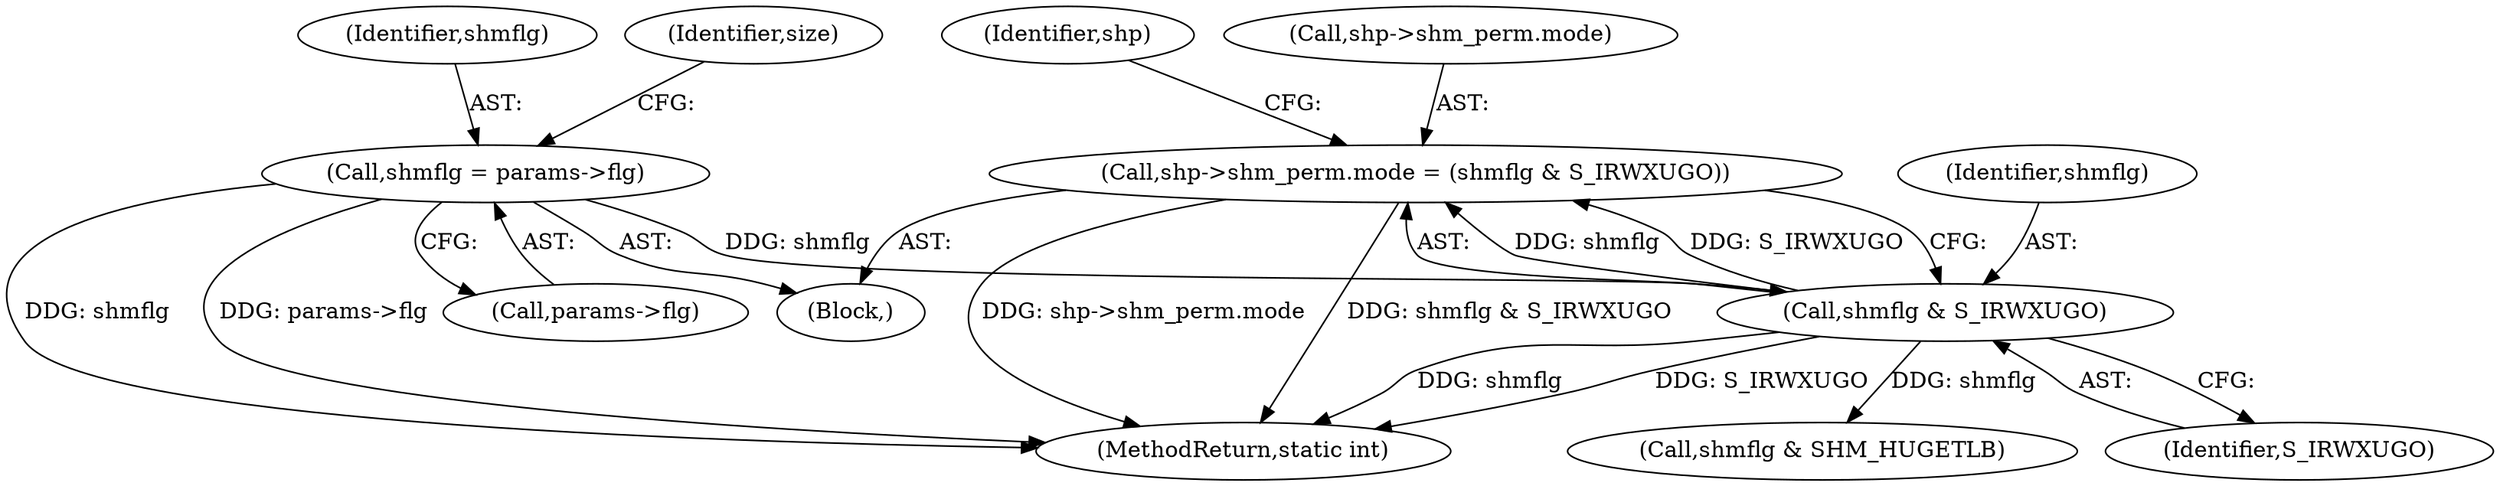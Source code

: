 digraph "0_linux_b9a532277938798b53178d5a66af6e2915cb27cf_0@pointer" {
"1000210" [label="(Call,shp->shm_perm.mode = (shmflg & S_IRWXUGO))"];
"1000216" [label="(Call,shmflg & S_IRWXUGO)"];
"1000114" [label="(Call,shmflg = params->flg)"];
"1000456" [label="(MethodReturn,static int)"];
"1000116" [label="(Call,params->flg)"];
"1000248" [label="(Call,shmflg & SHM_HUGETLB)"];
"1000115" [label="(Identifier,shmflg)"];
"1000114" [label="(Call,shmflg = params->flg)"];
"1000216" [label="(Call,shmflg & S_IRWXUGO)"];
"1000106" [label="(Block,)"];
"1000121" [label="(Identifier,size)"];
"1000221" [label="(Identifier,shp)"];
"1000211" [label="(Call,shp->shm_perm.mode)"];
"1000217" [label="(Identifier,shmflg)"];
"1000218" [label="(Identifier,S_IRWXUGO)"];
"1000210" [label="(Call,shp->shm_perm.mode = (shmflg & S_IRWXUGO))"];
"1000210" -> "1000106"  [label="AST: "];
"1000210" -> "1000216"  [label="CFG: "];
"1000211" -> "1000210"  [label="AST: "];
"1000216" -> "1000210"  [label="AST: "];
"1000221" -> "1000210"  [label="CFG: "];
"1000210" -> "1000456"  [label="DDG: shmflg & S_IRWXUGO"];
"1000210" -> "1000456"  [label="DDG: shp->shm_perm.mode"];
"1000216" -> "1000210"  [label="DDG: shmflg"];
"1000216" -> "1000210"  [label="DDG: S_IRWXUGO"];
"1000216" -> "1000218"  [label="CFG: "];
"1000217" -> "1000216"  [label="AST: "];
"1000218" -> "1000216"  [label="AST: "];
"1000216" -> "1000456"  [label="DDG: shmflg"];
"1000216" -> "1000456"  [label="DDG: S_IRWXUGO"];
"1000114" -> "1000216"  [label="DDG: shmflg"];
"1000216" -> "1000248"  [label="DDG: shmflg"];
"1000114" -> "1000106"  [label="AST: "];
"1000114" -> "1000116"  [label="CFG: "];
"1000115" -> "1000114"  [label="AST: "];
"1000116" -> "1000114"  [label="AST: "];
"1000121" -> "1000114"  [label="CFG: "];
"1000114" -> "1000456"  [label="DDG: shmflg"];
"1000114" -> "1000456"  [label="DDG: params->flg"];
}
